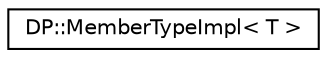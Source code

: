 digraph "Graphical Class Hierarchy"
{
 // LATEX_PDF_SIZE
  edge [fontname="Helvetica",fontsize="10",labelfontname="Helvetica",labelfontsize="10"];
  node [fontname="Helvetica",fontsize="10",shape=record];
  rankdir="LR";
  Node0 [label="DP::MemberTypeImpl\< T \>",height=0.2,width=0.4,color="black", fillcolor="white", style="filled",URL="$dc/d8a/structDP_1_1MemberTypeImpl.html",tooltip=" "];
}
